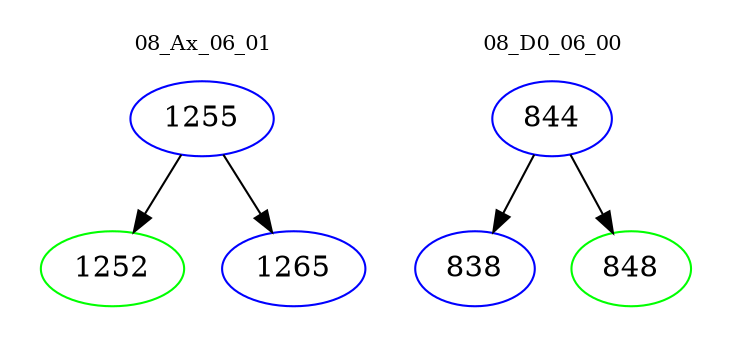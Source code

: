 digraph{
subgraph cluster_0 {
color = white
label = "08_Ax_06_01";
fontsize=10;
T0_1255 [label="1255", color="blue"]
T0_1255 -> T0_1252 [color="black"]
T0_1252 [label="1252", color="green"]
T0_1255 -> T0_1265 [color="black"]
T0_1265 [label="1265", color="blue"]
}
subgraph cluster_1 {
color = white
label = "08_D0_06_00";
fontsize=10;
T1_844 [label="844", color="blue"]
T1_844 -> T1_838 [color="black"]
T1_838 [label="838", color="blue"]
T1_844 -> T1_848 [color="black"]
T1_848 [label="848", color="green"]
}
}
